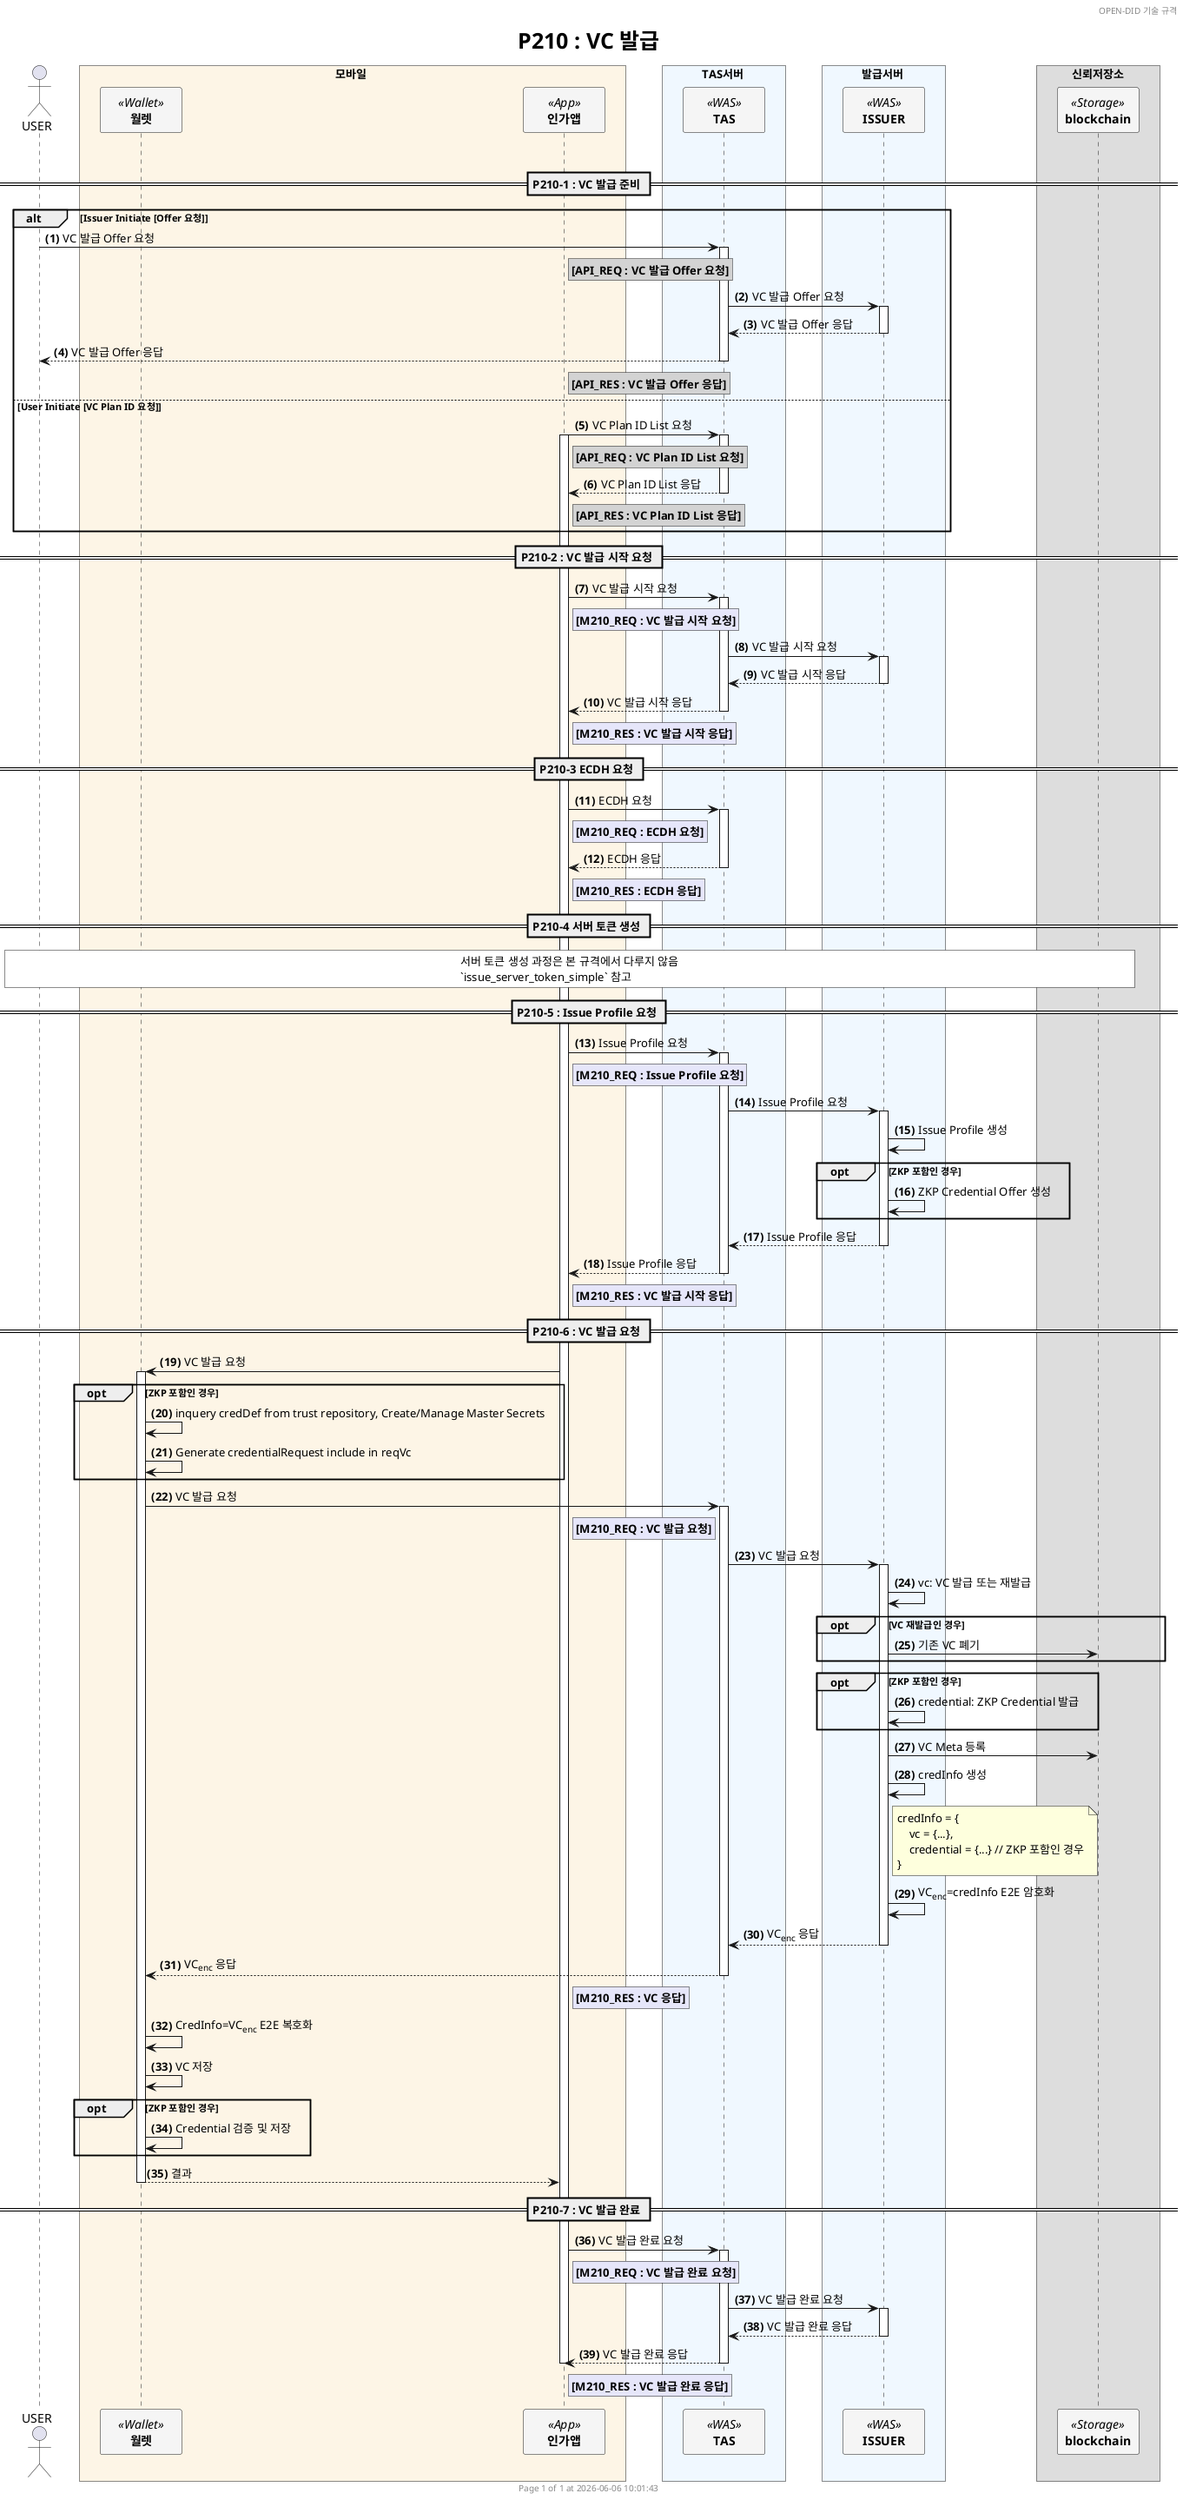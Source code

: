
@startuml P210_issue_vc_simple_ko

'- - - - - - - - - - - - - - - - - - - - - - - - - - - - - - - - - - - - - - - - - - - - - - - - - - - - - - - - - - -
' 설정
'- - - - - - - - - - - - - - - - - - - - - - - - - - - - - - - - - - - - - - - - - - - - - - - - - - - - - - - - - - -
'=== Header and Footer ===
header OPEN-DID 기술 규격
footer
  	Page %page% of %lastpage% at %date("yyyy-MM-dd hh:mm:ss")
end footer

'=== 제목 ===
title
	<size:25>P210 : VC 발급</size>
end title

'=== 옵션 ===
' 자동채번: ex) "<b>000." => 앞에 0을 채워 3자리 숫자로 표시
autonumber "<b>(#)</b>"
' 페이지 하단 participant box 숨기기
'hide footbox

'=== Panticipants ===
skinparam ParticipantPadding 20
skinparam BoxPadding 20
skinparam MaxMessageSize 500
skinparam MinClassWidth 80


actor USER

box 모바일 #OldLace
    participant "**월렛**" as WALLET <<Wallet>> #WhiteSmoke
    participant "**인가앱**" as CA <<App>> #WhiteSmoke    
end box

box TAS서버 #AliceBlue
    participant "**TAS**" as TAS <<WAS>> #WhiteSmoke
end box

box 발급서버 #AliceBlue
    participant "**ISSUER**" as ISSUER <<WAS>> #WhiteSmoke
end box
/' 
box 저장소통신서버 #AliceBlue
    participant "**TSS**" as TSS <<WAS>> #WhiteSmoke
end box 
'/
box 신뢰저장소
    participant "**blockchain**" as BC <<Storage>> #WhiteSmoke
end box 

'- - - - - - - - - - - - - - - - - - - - - - - - - - - - - - - - - - - - - - - - - - - - - - - - - - - - - - - - - - -
' 상수
'- - - - - - - - - - - - - - - - - - - - - - - - - - - - - - - - - - - - - - - - - - - - - - - - - - - - - - - - - - -

!$refdoc = "별도 문서 참조"
!$doc = "데이터명세 문서 참조"

'- - - - - - - - - - - - - - - - - - - - - - - - - - - - - - - - - - - - - - - - - - - - - - - - - - - - - - - - - - -
' 내용
'- - - - - - - - - - - - - - - - - - - - - - - - - - - - - - - - - - - - - - - - - - - - - - - - - - - - - - - - - - -
|||


== P210-1 : VC 발급 준비 ==
alt Issuer Initiate [Offer 요청]
    USER -> TAS++: VC 발급 Offer 요청 
    rnote right of CA #LightGray   
        **[API_REQ : VC 발급 Offer 요청]**
    end note
    TAS -> ISSUER++: VC 발급 Offer 요청
        return VC 발급 Offer 응답
    TAS --> USER--: VC 발급 Offer 응답
    rnote right of CA #LightGray   
        **[API_RES : VC 발급 Offer 응답]**
    end note
else User Initiate [VC Plan ID 요청]
    CA -> TAS++: VC Plan ID List 요청
    rnote right of CA #LightGray   
        **[API_REQ : VC Plan ID List 요청]**
    end note
    activate CA
    return VC Plan ID List 응답
    rnote right of CA #LightGray   
        **[API_RES : VC Plan ID List 응답]**
    end note
end
== P210-2 : VC 발급 시작 요청 ==
CA -> TAS++: VC 발급 시작 요청
    rnote right of CA #Lavender
        **[M210_REQ : VC 발급 시작 요청]**
    end note
    TAS -> ISSUER++: VC 발급 시작 요청
    return VC 발급 시작 응답
return VC 발급 시작 응답
rnote right of CA #Lavender
    **[M210_RES : VC 발급 시작 응답]**
end note

== P210-3 ECDH 요청 ==
CA -> TAS++ : ECDH 요청
rnote right of CA #Lavender
    **[M210_REQ : ECDH 요청]**
end note

TAS --> CA--: ECDH 응답
rnote right of CA #Lavender
    **[M210_RES : ECDH 응답]**
end note

== P210-4 서버 토큰 생성 ==
rnote across #white
    서버 토큰 생성 과정은 본 규격에서 다루지 않음
    `issue_server_token_simple` 참고
end note

== P210-5 : Issue Profile 요청 ==
CA -> TAS++: Issue Profile 요청
    rnote right of CA #Lavender
        **[M210_REQ : Issue Profile 요청]**
    end note
    TAS -> ISSUER++: Issue Profile 요청
    ISSUER -> ISSUER: Issue Profile 생성
    opt ZKP 포함인 경우
        ISSUER -> ISSUER: ZKP Credential Offer 생성
    end
    return Issue Profile 응답
return Issue Profile 응답
rnote right of CA #Lavender
    **[M210_RES : VC 발급 시작 응답]**
end note

== P210-6 : VC 발급 요청 ==
CA -> WALLET++: VC 발급 요청 
    opt ZKP 포함인 경우
        WALLET -> WALLET : inquery credDef from trust repository, Create/Manage Master Secrets
        WALLET -> WALLET : Generate credentialRequest include in reqVc
    end
    WALLET -> TAS++: VC 발급 요청
        rnote right of CA #Lavender
            **[M210_REQ : VC 발급 요청]**
        end note
        TAS -> ISSUER++: VC 발급 요청
            ISSUER -> ISSUER: vc: VC 발급 또는 재발급
            opt VC 재발급인 경우
                ISSUER -> BC: 기존 VC 폐기
            end
            opt ZKP 포함인 경우
                ISSUER -> ISSUER: credential: ZKP Credential 발급
            end
            ISSUER -> BC: VC Meta 등록
            ISSUER -> ISSUER : credInfo 생성
                note right of ISSUER
                    credInfo = {
                        vc = {...},
                        credential = {...} // ZKP 포함인 경우
                    }
                end note

            ISSUER -> ISSUER: VC<sub>enc</sub>=credInfo E2E 암호화
        return VC<sub>enc</sub> 응답
    return VC<sub>enc</sub> 응답
    rnote right of CA #Lavender
        **[M210_RES : VC 응답]**
    end note
    WALLET -> WALLET: CredInfo=VC<sub>enc</sub> E2E 복호화
    WALLET -> WALLET: VC 저장
    opt ZKP 포함인 경우
        WALLET -> WALLET : Credential 검증 및 저장
    end
return 결과

== P210-7 : VC 발급 완료 ==
CA -> TAS++: VC 발급 완료 요청
    rnote right of CA #Lavender
        **[M210_REQ : VC 발급 완료 요청]**
    end note
    TAS -> ISSUER++: VC 발급 완료 요청
    return VC 발급 완료 응답
return VC 발급 완료 응답
rnote right of CA #Lavender
    **[M210_RES : VC 발급 완료 응답]**
end note
deactivate CA

@enduml

